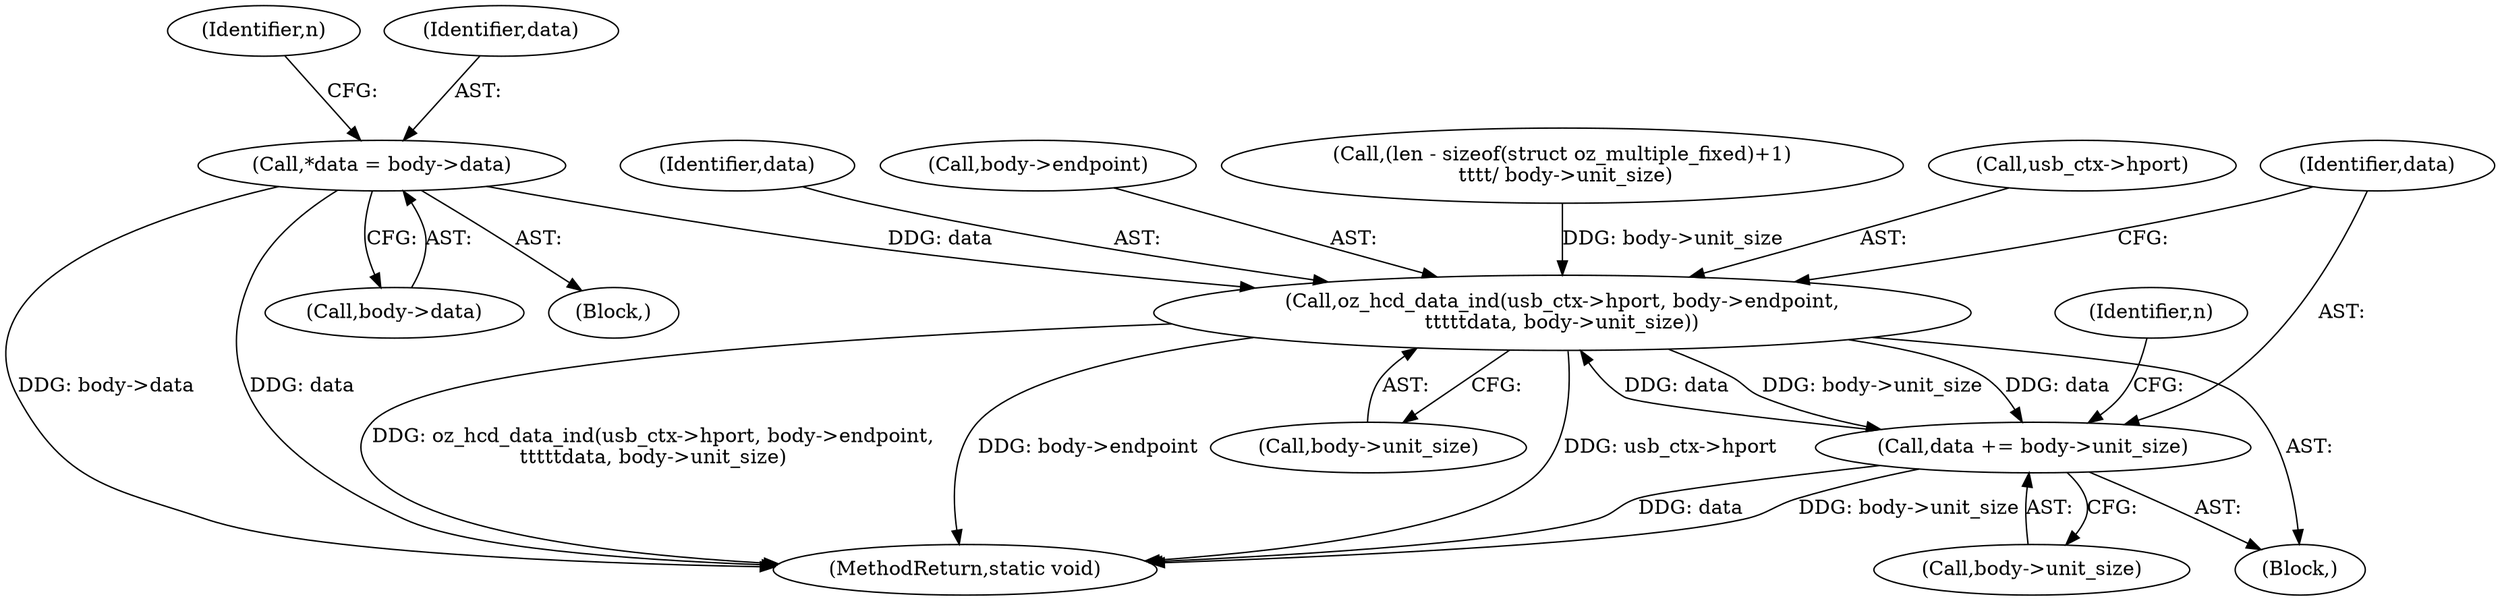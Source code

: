 digraph "0_linux_04bf464a5dfd9ade0dda918e44366c2c61fce80b@pointer" {
"1000125" [label="(Call,*data = body->data)"];
"1000147" [label="(Call,oz_hcd_data_ind(usb_ctx->hport, body->endpoint,\n\t\t\t\t\tdata, body->unit_size))"];
"1000158" [label="(Call,data += body->unit_size)"];
"1000227" [label="(MethodReturn,static void)"];
"1000125" [label="(Call,*data = body->data)"];
"1000151" [label="(Call,body->endpoint)"];
"1000146" [label="(Block,)"];
"1000132" [label="(Identifier,n)"];
"1000127" [label="(Call,body->data)"];
"1000159" [label="(Identifier,data)"];
"1000160" [label="(Call,body->unit_size)"];
"1000126" [label="(Identifier,data)"];
"1000155" [label="(Call,body->unit_size)"];
"1000158" [label="(Call,data += body->unit_size)"];
"1000133" [label="(Call,(len - sizeof(struct oz_multiple_fixed)+1)\n \t\t\t\t/ body->unit_size)"];
"1000145" [label="(Identifier,n)"];
"1000148" [label="(Call,usb_ctx->hport)"];
"1000147" [label="(Call,oz_hcd_data_ind(usb_ctx->hport, body->endpoint,\n\t\t\t\t\tdata, body->unit_size))"];
"1000154" [label="(Identifier,data)"];
"1000117" [label="(Block,)"];
"1000125" -> "1000117"  [label="AST: "];
"1000125" -> "1000127"  [label="CFG: "];
"1000126" -> "1000125"  [label="AST: "];
"1000127" -> "1000125"  [label="AST: "];
"1000132" -> "1000125"  [label="CFG: "];
"1000125" -> "1000227"  [label="DDG: body->data"];
"1000125" -> "1000227"  [label="DDG: data"];
"1000125" -> "1000147"  [label="DDG: data"];
"1000147" -> "1000146"  [label="AST: "];
"1000147" -> "1000155"  [label="CFG: "];
"1000148" -> "1000147"  [label="AST: "];
"1000151" -> "1000147"  [label="AST: "];
"1000154" -> "1000147"  [label="AST: "];
"1000155" -> "1000147"  [label="AST: "];
"1000159" -> "1000147"  [label="CFG: "];
"1000147" -> "1000227"  [label="DDG: oz_hcd_data_ind(usb_ctx->hport, body->endpoint,\n\t\t\t\t\tdata, body->unit_size)"];
"1000147" -> "1000227"  [label="DDG: body->endpoint"];
"1000147" -> "1000227"  [label="DDG: usb_ctx->hport"];
"1000158" -> "1000147"  [label="DDG: data"];
"1000133" -> "1000147"  [label="DDG: body->unit_size"];
"1000147" -> "1000158"  [label="DDG: body->unit_size"];
"1000147" -> "1000158"  [label="DDG: data"];
"1000158" -> "1000146"  [label="AST: "];
"1000158" -> "1000160"  [label="CFG: "];
"1000159" -> "1000158"  [label="AST: "];
"1000160" -> "1000158"  [label="AST: "];
"1000145" -> "1000158"  [label="CFG: "];
"1000158" -> "1000227"  [label="DDG: data"];
"1000158" -> "1000227"  [label="DDG: body->unit_size"];
}
